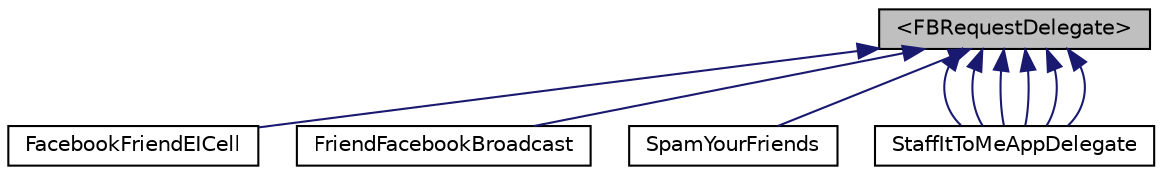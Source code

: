 digraph G
{
  edge [fontname="Helvetica",fontsize="10",labelfontname="Helvetica",labelfontsize="10"];
  node [fontname="Helvetica",fontsize="10",shape=record];
  Node1 [label="\<FBRequestDelegate\>",height=0.2,width=0.4,color="black", fillcolor="grey75", style="filled" fontcolor="black"];
  Node1 -> Node2 [dir="back",color="midnightblue",fontsize="10",style="solid"];
  Node2 [label="FacebookFriendEICell",height=0.2,width=0.4,color="black", fillcolor="white", style="filled",URL="$interface_facebook_friend_e_i_cell.html"];
  Node1 -> Node3 [dir="back",color="midnightblue",fontsize="10",style="solid"];
  Node3 [label="FriendFacebookBroadcast",height=0.2,width=0.4,color="black", fillcolor="white", style="filled",URL="$interface_friend_facebook_broadcast.html"];
  Node1 -> Node4 [dir="back",color="midnightblue",fontsize="10",style="solid"];
  Node4 [label="SpamYourFriends",height=0.2,width=0.4,color="black", fillcolor="white", style="filled",URL="$interface_spam_your_friends.html"];
  Node1 -> Node5 [dir="back",color="midnightblue",fontsize="10",style="solid"];
  Node5 [label="StaffItToMeAppDelegate",height=0.2,width=0.4,color="black", fillcolor="white", style="filled",URL="$interface_staff_it_to_me_app_delegate.html"];
  Node1 -> Node5 [dir="back",color="midnightblue",fontsize="10",style="solid"];
  Node1 -> Node5 [dir="back",color="midnightblue",fontsize="10",style="solid"];
  Node1 -> Node5 [dir="back",color="midnightblue",fontsize="10",style="solid"];
  Node1 -> Node5 [dir="back",color="midnightblue",fontsize="10",style="solid"];
  Node1 -> Node5 [dir="back",color="midnightblue",fontsize="10",style="solid"];
}
